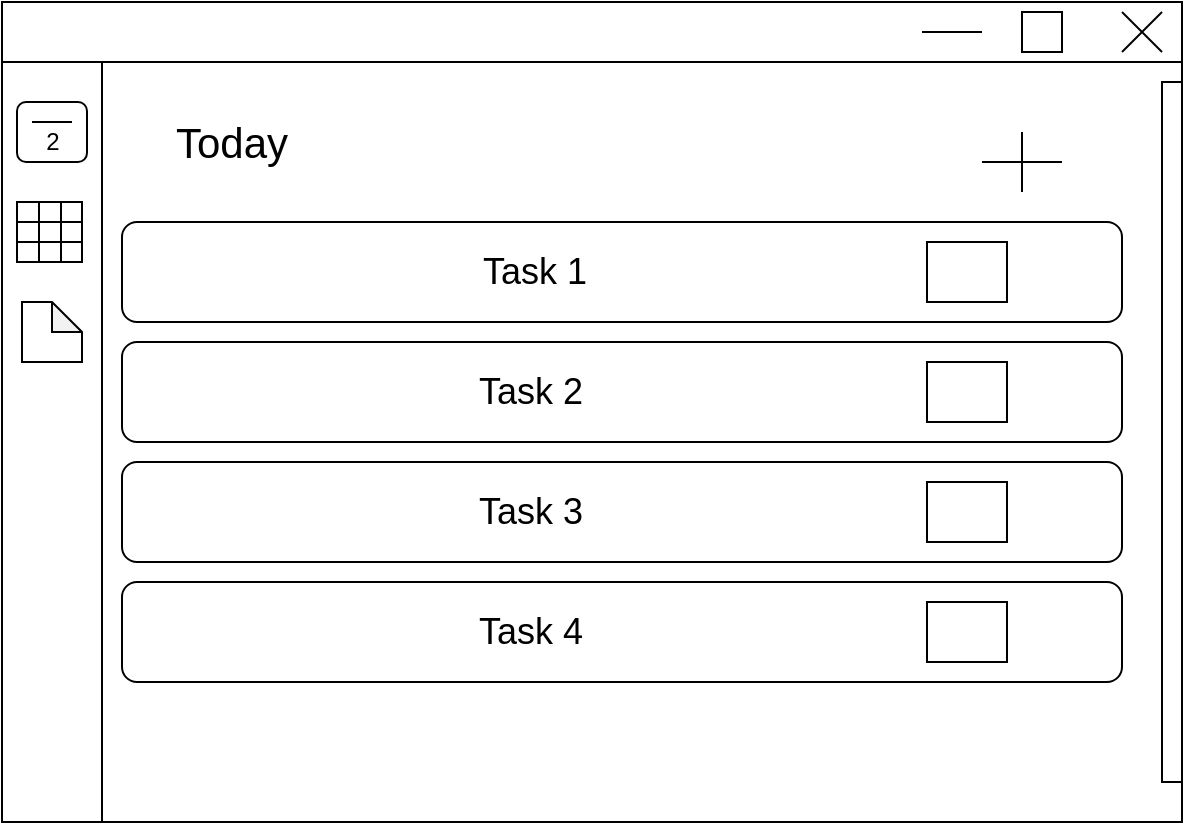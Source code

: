 <mxfile version="14.1.9" type="device"><diagram id="jYjudsKA2nTVADMtQ2na" name="Page-1"><mxGraphModel dx="1038" dy="548" grid="1" gridSize="10" guides="1" tooltips="1" connect="1" arrows="1" fold="1" page="1" pageScale="1" pageWidth="827" pageHeight="1169" math="0" shadow="0"><root><mxCell id="0"/><mxCell id="1" parent="0"/><mxCell id="zUBwi_voVAQUFSUqixuF-2" value="" style="rounded=0;whiteSpace=wrap;html=1;" vertex="1" parent="1"><mxGeometry x="120" y="50" width="590" height="410" as="geometry"/></mxCell><mxCell id="zUBwi_voVAQUFSUqixuF-3" value="" style="rounded=0;whiteSpace=wrap;html=1;" vertex="1" parent="1"><mxGeometry x="120" y="50" width="590" height="30" as="geometry"/></mxCell><mxCell id="zUBwi_voVAQUFSUqixuF-5" value="" style="rounded=0;whiteSpace=wrap;html=1;" vertex="1" parent="1"><mxGeometry x="630" y="55" width="20" height="20" as="geometry"/></mxCell><mxCell id="zUBwi_voVAQUFSUqixuF-8" value="" style="line;strokeWidth=1;html=1;perimeter=backbonePerimeter;points=[];outlineConnect=0;" vertex="1" parent="1"><mxGeometry x="580" y="60" width="30" height="10" as="geometry"/></mxCell><mxCell id="zUBwi_voVAQUFSUqixuF-9" value="" style="endArrow=none;html=1;" edge="1" parent="1"><mxGeometry width="50" height="50" relative="1" as="geometry"><mxPoint x="680" y="75" as="sourcePoint"/><mxPoint x="700" y="55" as="targetPoint"/></mxGeometry></mxCell><mxCell id="zUBwi_voVAQUFSUqixuF-11" value="" style="endArrow=none;html=1;" edge="1" parent="1"><mxGeometry width="50" height="50" relative="1" as="geometry"><mxPoint x="680" y="55" as="sourcePoint"/><mxPoint x="700" y="75" as="targetPoint"/></mxGeometry></mxCell><mxCell id="zUBwi_voVAQUFSUqixuF-12" value="" style="rounded=0;whiteSpace=wrap;html=1;strokeWidth=1;" vertex="1" parent="1"><mxGeometry x="120" y="80" width="50" height="380" as="geometry"/></mxCell><mxCell id="zUBwi_voVAQUFSUqixuF-13" value="&lt;font style=&quot;font-size: 21px&quot;&gt;Today&lt;/font&gt;" style="text;html=1;strokeColor=none;fillColor=none;align=center;verticalAlign=middle;whiteSpace=wrap;rounded=0;" vertex="1" parent="1"><mxGeometry x="190" y="95" width="90" height="50" as="geometry"/></mxCell><mxCell id="zUBwi_voVAQUFSUqixuF-14" value="" style="rounded=1;whiteSpace=wrap;html=1;strokeWidth=1;" vertex="1" parent="1"><mxGeometry x="180" y="340" width="500" height="50" as="geometry"/></mxCell><mxCell id="zUBwi_voVAQUFSUqixuF-16" value="" style="rounded=1;whiteSpace=wrap;html=1;strokeWidth=1;" vertex="1" parent="1"><mxGeometry x="180" y="280" width="500" height="50" as="geometry"/></mxCell><mxCell id="zUBwi_voVAQUFSUqixuF-17" value="" style="rounded=1;whiteSpace=wrap;html=1;strokeWidth=1;" vertex="1" parent="1"><mxGeometry x="180" y="220" width="500" height="50" as="geometry"/></mxCell><mxCell id="zUBwi_voVAQUFSUqixuF-18" value="" style="rounded=1;whiteSpace=wrap;html=1;strokeWidth=1;" vertex="1" parent="1"><mxGeometry x="180" y="160" width="500" height="50" as="geometry"/></mxCell><mxCell id="zUBwi_voVAQUFSUqixuF-20" value="&lt;font style=&quot;font-size: 18px&quot;&gt;Task 2&lt;/font&gt;" style="text;html=1;strokeColor=none;fillColor=none;align=center;verticalAlign=middle;whiteSpace=wrap;rounded=0;" vertex="1" parent="1"><mxGeometry x="187.5" y="230" width="392.5" height="30" as="geometry"/></mxCell><mxCell id="zUBwi_voVAQUFSUqixuF-21" value="&lt;font style=&quot;font-size: 18px&quot;&gt;Task 3&lt;/font&gt;" style="text;html=1;strokeColor=none;fillColor=none;align=center;verticalAlign=middle;whiteSpace=wrap;rounded=0;" vertex="1" parent="1"><mxGeometry x="187.5" y="290" width="392.5" height="30" as="geometry"/></mxCell><mxCell id="zUBwi_voVAQUFSUqixuF-22" value="&lt;font style=&quot;font-size: 18px&quot;&gt;Task 4&lt;/font&gt;" style="text;html=1;strokeColor=none;fillColor=none;align=center;verticalAlign=middle;whiteSpace=wrap;rounded=0;" vertex="1" parent="1"><mxGeometry x="187.5" y="350" width="392.5" height="30" as="geometry"/></mxCell><mxCell id="zUBwi_voVAQUFSUqixuF-24" value="" style="rounded=0;whiteSpace=wrap;html=1;strokeWidth=1;" vertex="1" parent="1"><mxGeometry x="582.5" y="350" width="40" height="30" as="geometry"/></mxCell><mxCell id="zUBwi_voVAQUFSUqixuF-25" value="" style="rounded=0;whiteSpace=wrap;html=1;strokeWidth=1;" vertex="1" parent="1"><mxGeometry x="582.5" y="290" width="40" height="30" as="geometry"/></mxCell><mxCell id="zUBwi_voVAQUFSUqixuF-26" value="" style="rounded=0;whiteSpace=wrap;html=1;strokeWidth=1;" vertex="1" parent="1"><mxGeometry x="582.5" y="230" width="40" height="30" as="geometry"/></mxCell><mxCell id="zUBwi_voVAQUFSUqixuF-27" value="" style="rounded=0;whiteSpace=wrap;html=1;strokeWidth=1;" vertex="1" parent="1"><mxGeometry x="582.5" y="170" width="40" height="30" as="geometry"/></mxCell><mxCell id="zUBwi_voVAQUFSUqixuF-33" value="" style="rounded=1;whiteSpace=wrap;html=1;strokeWidth=1;" vertex="1" parent="1"><mxGeometry x="127.5" y="100" width="35" height="30" as="geometry"/></mxCell><mxCell id="zUBwi_voVAQUFSUqixuF-34" value="" style="endArrow=none;html=1;strokeColor=#000000;" edge="1" parent="1"><mxGeometry width="50" height="50" relative="1" as="geometry"><mxPoint x="135" y="110" as="sourcePoint"/><mxPoint x="155" y="110" as="targetPoint"/></mxGeometry></mxCell><mxCell id="zUBwi_voVAQUFSUqixuF-36" value="2" style="text;html=1;strokeColor=none;fillColor=none;align=center;verticalAlign=middle;whiteSpace=wrap;rounded=0;" vertex="1" parent="1"><mxGeometry x="127.5" y="110" width="35" height="20" as="geometry"/></mxCell><mxCell id="zUBwi_voVAQUFSUqixuF-38" value="" style="shape=table;html=1;whiteSpace=wrap;startSize=0;container=1;collapsible=0;childLayout=tableLayout;strokeWidth=1;" vertex="1" parent="1"><mxGeometry x="127.5" y="150" width="32.5" height="30" as="geometry"/></mxCell><mxCell id="zUBwi_voVAQUFSUqixuF-39" value="" style="shape=partialRectangle;html=1;whiteSpace=wrap;collapsible=0;dropTarget=0;pointerEvents=0;fillColor=none;top=0;left=0;bottom=0;right=0;points=[[0,0.5],[1,0.5]];portConstraint=eastwest;" vertex="1" parent="zUBwi_voVAQUFSUqixuF-38"><mxGeometry width="32.5" height="10" as="geometry"/></mxCell><mxCell id="zUBwi_voVAQUFSUqixuF-40" value="" style="shape=partialRectangle;html=1;whiteSpace=wrap;connectable=0;fillColor=none;top=0;left=0;bottom=0;right=0;overflow=hidden;" vertex="1" parent="zUBwi_voVAQUFSUqixuF-39"><mxGeometry width="11" height="10" as="geometry"/></mxCell><mxCell id="zUBwi_voVAQUFSUqixuF-41" value="" style="shape=partialRectangle;html=1;whiteSpace=wrap;connectable=0;fillColor=none;top=0;left=0;bottom=0;right=0;overflow=hidden;" vertex="1" parent="zUBwi_voVAQUFSUqixuF-39"><mxGeometry x="11" width="11" height="10" as="geometry"/></mxCell><mxCell id="zUBwi_voVAQUFSUqixuF-42" value="" style="shape=partialRectangle;html=1;whiteSpace=wrap;connectable=0;fillColor=none;top=0;left=0;bottom=0;right=0;overflow=hidden;" vertex="1" parent="zUBwi_voVAQUFSUqixuF-39"><mxGeometry x="22" width="11" height="10" as="geometry"/></mxCell><mxCell id="zUBwi_voVAQUFSUqixuF-43" value="" style="shape=partialRectangle;html=1;whiteSpace=wrap;collapsible=0;dropTarget=0;pointerEvents=0;fillColor=none;top=0;left=0;bottom=0;right=0;points=[[0,0.5],[1,0.5]];portConstraint=eastwest;" vertex="1" parent="zUBwi_voVAQUFSUqixuF-38"><mxGeometry y="10" width="32.5" height="10" as="geometry"/></mxCell><mxCell id="zUBwi_voVAQUFSUqixuF-44" value="" style="shape=partialRectangle;html=1;whiteSpace=wrap;connectable=0;fillColor=none;top=0;left=0;bottom=0;right=0;overflow=hidden;" vertex="1" parent="zUBwi_voVAQUFSUqixuF-43"><mxGeometry width="11" height="10" as="geometry"/></mxCell><mxCell id="zUBwi_voVAQUFSUqixuF-45" value="" style="shape=partialRectangle;html=1;whiteSpace=wrap;connectable=0;fillColor=none;top=0;left=0;bottom=0;right=0;overflow=hidden;" vertex="1" parent="zUBwi_voVAQUFSUqixuF-43"><mxGeometry x="11" width="11" height="10" as="geometry"/></mxCell><mxCell id="zUBwi_voVAQUFSUqixuF-46" value="" style="shape=partialRectangle;html=1;whiteSpace=wrap;connectable=0;fillColor=none;top=0;left=0;bottom=0;right=0;overflow=hidden;" vertex="1" parent="zUBwi_voVAQUFSUqixuF-43"><mxGeometry x="22" width="11" height="10" as="geometry"/></mxCell><mxCell id="zUBwi_voVAQUFSUqixuF-47" value="" style="shape=partialRectangle;html=1;whiteSpace=wrap;collapsible=0;dropTarget=0;pointerEvents=0;fillColor=none;top=0;left=0;bottom=0;right=0;points=[[0,0.5],[1,0.5]];portConstraint=eastwest;" vertex="1" parent="zUBwi_voVAQUFSUqixuF-38"><mxGeometry y="20" width="32.5" height="10" as="geometry"/></mxCell><mxCell id="zUBwi_voVAQUFSUqixuF-48" value="" style="shape=partialRectangle;html=1;whiteSpace=wrap;connectable=0;fillColor=none;top=0;left=0;bottom=0;right=0;overflow=hidden;" vertex="1" parent="zUBwi_voVAQUFSUqixuF-47"><mxGeometry width="11" height="10" as="geometry"/></mxCell><mxCell id="zUBwi_voVAQUFSUqixuF-49" value="" style="shape=partialRectangle;html=1;whiteSpace=wrap;connectable=0;fillColor=none;top=0;left=0;bottom=0;right=0;overflow=hidden;" vertex="1" parent="zUBwi_voVAQUFSUqixuF-47"><mxGeometry x="11" width="11" height="10" as="geometry"/></mxCell><mxCell id="zUBwi_voVAQUFSUqixuF-50" value="" style="shape=partialRectangle;html=1;whiteSpace=wrap;connectable=0;fillColor=none;top=0;left=0;bottom=0;right=0;overflow=hidden;" vertex="1" parent="zUBwi_voVAQUFSUqixuF-47"><mxGeometry x="22" width="11" height="10" as="geometry"/></mxCell><mxCell id="zUBwi_voVAQUFSUqixuF-52" value="" style="rounded=0;whiteSpace=wrap;html=1;strokeWidth=1;" vertex="1" parent="1"><mxGeometry x="700" y="90" width="10" height="350" as="geometry"/></mxCell><mxCell id="zUBwi_voVAQUFSUqixuF-56" value="" style="shape=note;whiteSpace=wrap;html=1;backgroundOutline=1;darkOpacity=0.05;strokeWidth=1;size=15;" vertex="1" parent="1"><mxGeometry x="130" y="200" width="30" height="30" as="geometry"/></mxCell><mxCell id="zUBwi_voVAQUFSUqixuF-15" value="&lt;font style=&quot;font-size: 18px&quot;&gt;Task 1&lt;/font&gt;" style="text;html=1;strokeColor=none;fillColor=none;align=center;verticalAlign=middle;whiteSpace=wrap;rounded=0;" vertex="1" parent="1"><mxGeometry x="190" y="170" width="392.5" height="30" as="geometry"/></mxCell><mxCell id="zUBwi_voVAQUFSUqixuF-109" value="" style="endArrow=none;html=1;strokeColor=#000000;" edge="1" parent="1"><mxGeometry width="50" height="50" relative="1" as="geometry"><mxPoint x="630" y="145" as="sourcePoint"/><mxPoint x="630" y="115" as="targetPoint"/></mxGeometry></mxCell><mxCell id="zUBwi_voVAQUFSUqixuF-110" value="" style="endArrow=none;html=1;strokeColor=#000000;" edge="1" parent="1"><mxGeometry width="50" height="50" relative="1" as="geometry"><mxPoint x="650" y="130" as="sourcePoint"/><mxPoint x="610" y="130" as="targetPoint"/><Array as="points"><mxPoint x="630" y="130"/></Array></mxGeometry></mxCell></root></mxGraphModel></diagram></mxfile>